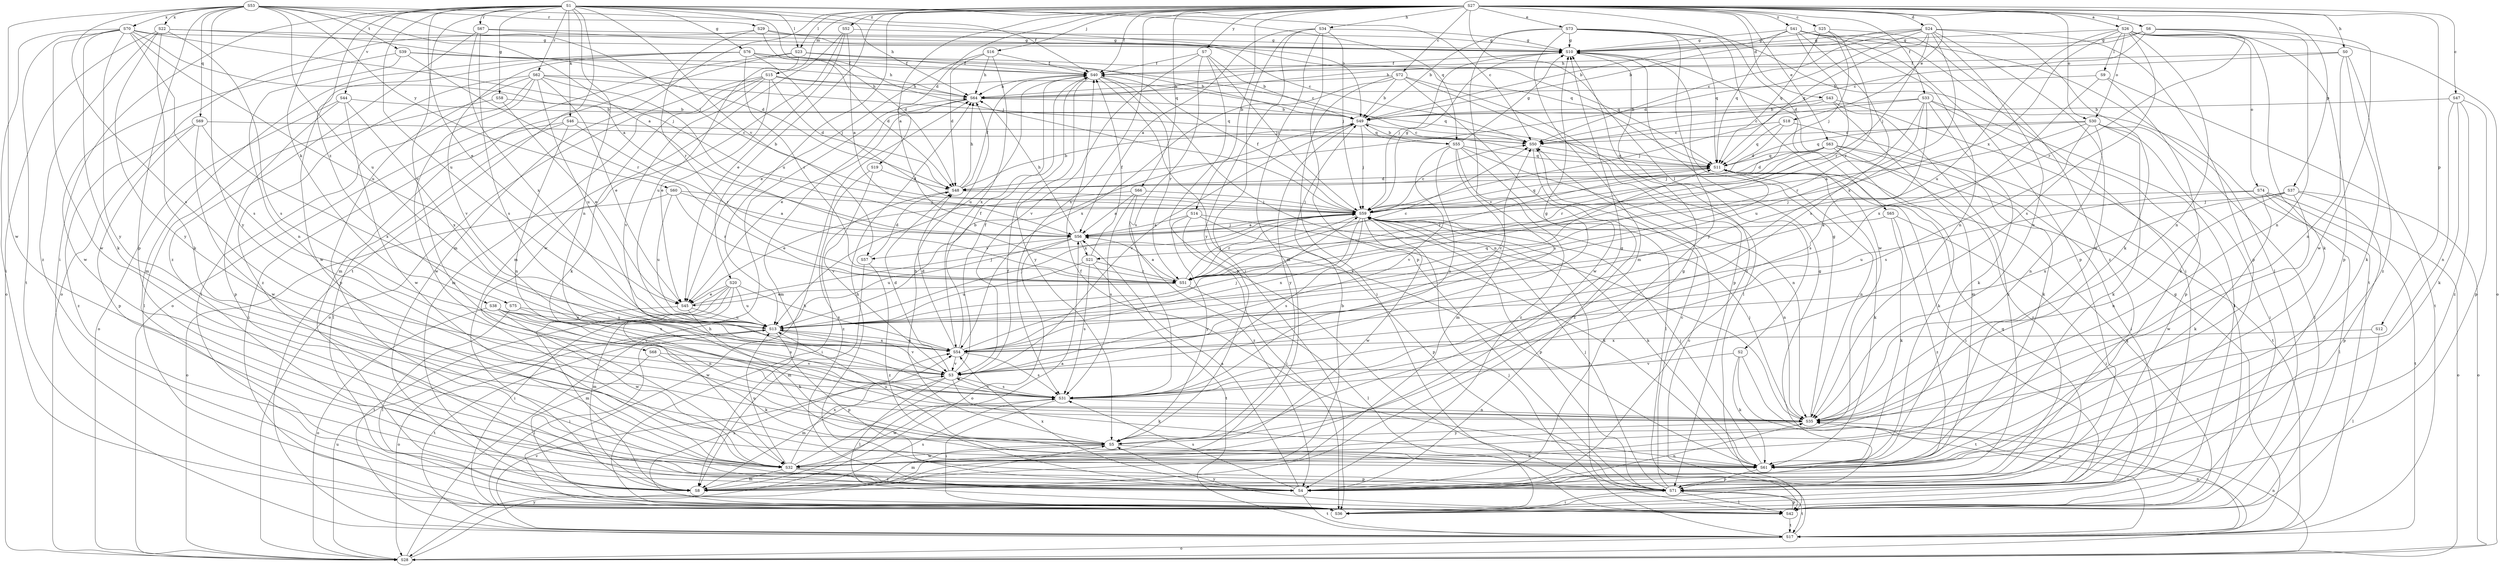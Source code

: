 strict digraph  {
S27;
S53;
S1;
S26;
S56;
S14;
S20;
S49;
S25;
S47;
S72;
S50;
S43;
S65;
S19;
S24;
S48;
S18;
S63;
S73;
S45;
S33;
S40;
S58;
S76;
S10;
S34;
S0;
S64;
S36;
S16;
S6;
S59;
S38;
S46;
S61;
S2;
S23;
S9;
S42;
S15;
S8;
S35;
S30;
S74;
S28;
S12;
S37;
S71;
S66;
S69;
S55;
S11;
S29;
S62;
S67;
S51;
S31;
S39;
S17;
S13;
S68;
S44;
S57;
S3;
S32;
S70;
S22;
S21;
S54;
S7;
S60;
S5;
S41;
S52;
S75;
S4;
S27 -> S26  [label=a];
S27 -> S56  [label=a];
S27 -> S14  [label=b];
S27 -> S20  [label=b];
S27 -> S25  [label=c];
S27 -> S47  [label=c];
S27 -> S72  [label=c];
S27 -> S43  [label=d];
S27 -> S65  [label=d];
S27 -> S19  [label=d];
S27 -> S24  [label=d];
S27 -> S18  [label=e];
S27 -> S63  [label=e];
S27 -> S73  [label=e];
S27 -> S33  [label=f];
S27 -> S40  [label=f];
S27 -> S34  [label=h];
S27 -> S0  [label=h];
S27 -> S16  [label=j];
S27 -> S6  [label=j];
S27 -> S2  [label=l];
S27 -> S23  [label=l];
S27 -> S15  [label=m];
S27 -> S8  [label=m];
S27 -> S30  [label=o];
S27 -> S12  [label=p];
S27 -> S37  [label=p];
S27 -> S66  [label=q];
S27 -> S31  [label=s];
S27 -> S13  [label=u];
S27 -> S7  [label=y];
S27 -> S41  [label=z];
S27 -> S52  [label=z];
S53 -> S56  [label=a];
S53 -> S49  [label=b];
S53 -> S59  [label=j];
S53 -> S71  [label=p];
S53 -> S69  [label=q];
S53 -> S29  [label=r];
S53 -> S31  [label=s];
S53 -> S39  [label=t];
S53 -> S13  [label=u];
S53 -> S32  [label=w];
S53 -> S70  [label=x];
S53 -> S22  [label=x];
S53 -> S60  [label=y];
S53 -> S5  [label=y];
S1 -> S50  [label=c];
S1 -> S45  [label=e];
S1 -> S40  [label=f];
S1 -> S58  [label=g];
S1 -> S76  [label=g];
S1 -> S64  [label=h];
S1 -> S36  [label=i];
S1 -> S59  [label=j];
S1 -> S38  [label=k];
S1 -> S46  [label=k];
S1 -> S23  [label=l];
S1 -> S35  [label=n];
S1 -> S55  [label=q];
S1 -> S62  [label=r];
S1 -> S67  [label=r];
S1 -> S17  [label=t];
S1 -> S13  [label=u];
S1 -> S68  [label=v];
S1 -> S44  [label=v];
S1 -> S57  [label=v];
S1 -> S75  [label=z];
S26 -> S10  [label=g];
S26 -> S61  [label=k];
S26 -> S9  [label=l];
S26 -> S35  [label=n];
S26 -> S30  [label=o];
S26 -> S74  [label=o];
S26 -> S28  [label=o];
S26 -> S71  [label=p];
S26 -> S31  [label=s];
S26 -> S13  [label=u];
S26 -> S21  [label=x];
S56 -> S64  [label=h];
S56 -> S59  [label=j];
S56 -> S28  [label=o];
S56 -> S13  [label=u];
S56 -> S57  [label=v];
S56 -> S21  [label=x];
S14 -> S56  [label=a];
S14 -> S36  [label=i];
S14 -> S61  [label=k];
S14 -> S71  [label=p];
S14 -> S5  [label=y];
S20 -> S45  [label=e];
S20 -> S36  [label=i];
S20 -> S8  [label=m];
S20 -> S17  [label=t];
S20 -> S13  [label=u];
S20 -> S32  [label=w];
S20 -> S54  [label=x];
S49 -> S50  [label=c];
S49 -> S59  [label=j];
S49 -> S55  [label=q];
S49 -> S3  [label=v];
S49 -> S5  [label=y];
S25 -> S10  [label=g];
S25 -> S59  [label=j];
S25 -> S11  [label=q];
S25 -> S51  [label=r];
S25 -> S4  [label=z];
S47 -> S49  [label=b];
S47 -> S61  [label=k];
S47 -> S35  [label=n];
S47 -> S71  [label=p];
S47 -> S4  [label=z];
S72 -> S49  [label=b];
S72 -> S64  [label=h];
S72 -> S36  [label=i];
S72 -> S42  [label=l];
S72 -> S71  [label=p];
S72 -> S32  [label=w];
S72 -> S54  [label=x];
S50 -> S11  [label=q];
S50 -> S4  [label=z];
S43 -> S49  [label=b];
S43 -> S59  [label=j];
S43 -> S42  [label=l];
S43 -> S8  [label=m];
S43 -> S4  [label=z];
S65 -> S56  [label=a];
S65 -> S36  [label=i];
S65 -> S61  [label=k];
S65 -> S4  [label=z];
S19 -> S48  [label=d];
S19 -> S3  [label=v];
S19 -> S4  [label=z];
S24 -> S49  [label=b];
S24 -> S50  [label=c];
S24 -> S48  [label=d];
S24 -> S10  [label=g];
S24 -> S59  [label=j];
S24 -> S61  [label=k];
S24 -> S35  [label=n];
S24 -> S71  [label=p];
S24 -> S11  [label=q];
S24 -> S32  [label=w];
S24 -> S54  [label=x];
S48 -> S49  [label=b];
S48 -> S40  [label=f];
S48 -> S64  [label=h];
S48 -> S36  [label=i];
S48 -> S59  [label=j];
S18 -> S50  [label=c];
S18 -> S48  [label=d];
S18 -> S61  [label=k];
S18 -> S11  [label=q];
S63 -> S48  [label=d];
S63 -> S36  [label=i];
S63 -> S59  [label=j];
S63 -> S61  [label=k];
S63 -> S11  [label=q];
S63 -> S51  [label=r];
S63 -> S17  [label=t];
S63 -> S4  [label=z];
S73 -> S49  [label=b];
S73 -> S10  [label=g];
S73 -> S8  [label=m];
S73 -> S11  [label=q];
S73 -> S17  [label=t];
S73 -> S3  [label=v];
S73 -> S32  [label=w];
S73 -> S5  [label=y];
S45 -> S59  [label=j];
S45 -> S61  [label=k];
S45 -> S8  [label=m];
S45 -> S13  [label=u];
S33 -> S49  [label=b];
S33 -> S50  [label=c];
S33 -> S36  [label=i];
S33 -> S61  [label=k];
S33 -> S71  [label=p];
S33 -> S51  [label=r];
S33 -> S31  [label=s];
S33 -> S13  [label=u];
S40 -> S64  [label=h];
S40 -> S61  [label=k];
S40 -> S35  [label=n];
S40 -> S51  [label=r];
S40 -> S13  [label=u];
S40 -> S5  [label=y];
S58 -> S49  [label=b];
S58 -> S45  [label=e];
S58 -> S42  [label=l];
S76 -> S50  [label=c];
S76 -> S48  [label=d];
S76 -> S40  [label=f];
S76 -> S59  [label=j];
S76 -> S8  [label=m];
S76 -> S51  [label=r];
S76 -> S3  [label=v];
S76 -> S32  [label=w];
S10 -> S40  [label=f];
S10 -> S59  [label=j];
S10 -> S4  [label=z];
S34 -> S56  [label=a];
S34 -> S10  [label=g];
S34 -> S36  [label=i];
S34 -> S59  [label=j];
S34 -> S8  [label=m];
S34 -> S71  [label=p];
S34 -> S5  [label=y];
S0 -> S40  [label=f];
S0 -> S64  [label=h];
S0 -> S61  [label=k];
S0 -> S35  [label=n];
S0 -> S4  [label=z];
S64 -> S49  [label=b];
S64 -> S45  [label=e];
S64 -> S8  [label=m];
S36 -> S64  [label=h];
S36 -> S54  [label=x];
S16 -> S48  [label=d];
S16 -> S45  [label=e];
S16 -> S40  [label=f];
S16 -> S64  [label=h];
S16 -> S54  [label=x];
S6 -> S50  [label=c];
S6 -> S10  [label=g];
S6 -> S64  [label=h];
S6 -> S35  [label=n];
S6 -> S51  [label=r];
S6 -> S32  [label=w];
S59 -> S56  [label=a];
S59 -> S50  [label=c];
S59 -> S40  [label=f];
S59 -> S10  [label=g];
S59 -> S61  [label=k];
S59 -> S42  [label=l];
S59 -> S35  [label=n];
S59 -> S71  [label=p];
S59 -> S11  [label=q];
S59 -> S51  [label=r];
S59 -> S31  [label=s];
S59 -> S32  [label=w];
S59 -> S54  [label=x];
S38 -> S35  [label=n];
S38 -> S28  [label=o];
S38 -> S13  [label=u];
S38 -> S3  [label=v];
S38 -> S32  [label=w];
S38 -> S54  [label=x];
S46 -> S50  [label=c];
S46 -> S36  [label=i];
S46 -> S42  [label=l];
S46 -> S35  [label=n];
S46 -> S51  [label=r];
S61 -> S40  [label=f];
S61 -> S59  [label=j];
S61 -> S71  [label=p];
S2 -> S61  [label=k];
S2 -> S28  [label=o];
S2 -> S17  [label=t];
S2 -> S3  [label=v];
S23 -> S49  [label=b];
S23 -> S40  [label=f];
S23 -> S8  [label=m];
S23 -> S28  [label=o];
S23 -> S11  [label=q];
S23 -> S13  [label=u];
S9 -> S64  [label=h];
S9 -> S61  [label=k];
S9 -> S17  [label=t];
S9 -> S54  [label=x];
S42 -> S71  [label=p];
S42 -> S11  [label=q];
S42 -> S17  [label=t];
S42 -> S5  [label=y];
S15 -> S48  [label=d];
S15 -> S45  [label=e];
S15 -> S64  [label=h];
S15 -> S61  [label=k];
S15 -> S8  [label=m];
S15 -> S28  [label=o];
S15 -> S11  [label=q];
S15 -> S3  [label=v];
S8 -> S56  [label=a];
S8 -> S49  [label=b];
S8 -> S31  [label=s];
S35 -> S10  [label=g];
S35 -> S59  [label=j];
S35 -> S5  [label=y];
S30 -> S56  [label=a];
S30 -> S50  [label=c];
S30 -> S36  [label=i];
S30 -> S61  [label=k];
S30 -> S42  [label=l];
S30 -> S35  [label=n];
S30 -> S11  [label=q];
S30 -> S31  [label=s];
S74 -> S59  [label=j];
S74 -> S61  [label=k];
S74 -> S42  [label=l];
S74 -> S28  [label=o];
S74 -> S17  [label=t];
S74 -> S13  [label=u];
S28 -> S64  [label=h];
S28 -> S35  [label=n];
S28 -> S13  [label=u];
S28 -> S5  [label=y];
S12 -> S42  [label=l];
S12 -> S54  [label=x];
S37 -> S59  [label=j];
S37 -> S35  [label=n];
S37 -> S28  [label=o];
S37 -> S71  [label=p];
S37 -> S32  [label=w];
S37 -> S54  [label=x];
S71 -> S50  [label=c];
S71 -> S10  [label=g];
S71 -> S36  [label=i];
S71 -> S59  [label=j];
S71 -> S42  [label=l];
S71 -> S11  [label=q];
S71 -> S17  [label=t];
S66 -> S56  [label=a];
S66 -> S45  [label=e];
S66 -> S59  [label=j];
S66 -> S31  [label=s];
S66 -> S4  [label=z];
S69 -> S50  [label=c];
S69 -> S71  [label=p];
S69 -> S32  [label=w];
S69 -> S54  [label=x];
S69 -> S4  [label=z];
S55 -> S49  [label=b];
S55 -> S10  [label=g];
S55 -> S42  [label=l];
S55 -> S8  [label=m];
S55 -> S35  [label=n];
S55 -> S11  [label=q];
S55 -> S31  [label=s];
S55 -> S3  [label=v];
S55 -> S4  [label=z];
S11 -> S48  [label=d];
S11 -> S36  [label=i];
S11 -> S61  [label=k];
S11 -> S35  [label=n];
S11 -> S51  [label=r];
S11 -> S13  [label=u];
S29 -> S50  [label=c];
S29 -> S48  [label=d];
S29 -> S10  [label=g];
S29 -> S28  [label=o];
S29 -> S51  [label=r];
S62 -> S45  [label=e];
S62 -> S64  [label=h];
S62 -> S42  [label=l];
S62 -> S71  [label=p];
S62 -> S11  [label=q];
S62 -> S51  [label=r];
S62 -> S13  [label=u];
S62 -> S32  [label=w];
S62 -> S4  [label=z];
S67 -> S10  [label=g];
S67 -> S11  [label=q];
S67 -> S31  [label=s];
S67 -> S54  [label=x];
S67 -> S4  [label=z];
S51 -> S56  [label=a];
S51 -> S50  [label=c];
S51 -> S45  [label=e];
S51 -> S59  [label=j];
S51 -> S42  [label=l];
S31 -> S36  [label=i];
S31 -> S35  [label=n];
S31 -> S3  [label=v];
S31 -> S32  [label=w];
S39 -> S40  [label=f];
S39 -> S64  [label=h];
S39 -> S35  [label=n];
S39 -> S51  [label=r];
S39 -> S32  [label=w];
S17 -> S50  [label=c];
S17 -> S10  [label=g];
S17 -> S59  [label=j];
S17 -> S35  [label=n];
S17 -> S28  [label=o];
S17 -> S3  [label=v];
S13 -> S49  [label=b];
S13 -> S36  [label=i];
S13 -> S59  [label=j];
S13 -> S28  [label=o];
S13 -> S71  [label=p];
S13 -> S11  [label=q];
S13 -> S17  [label=t];
S13 -> S3  [label=v];
S13 -> S54  [label=x];
S68 -> S61  [label=k];
S68 -> S42  [label=l];
S68 -> S3  [label=v];
S44 -> S49  [label=b];
S44 -> S28  [label=o];
S44 -> S71  [label=p];
S44 -> S32  [label=w];
S44 -> S54  [label=x];
S57 -> S48  [label=d];
S57 -> S8  [label=m];
S57 -> S4  [label=z];
S3 -> S48  [label=d];
S3 -> S40  [label=f];
S3 -> S10  [label=g];
S3 -> S61  [label=k];
S3 -> S42  [label=l];
S3 -> S8  [label=m];
S3 -> S31  [label=s];
S32 -> S40  [label=f];
S32 -> S8  [label=m];
S32 -> S71  [label=p];
S32 -> S13  [label=u];
S32 -> S54  [label=x];
S32 -> S4  [label=z];
S70 -> S56  [label=a];
S70 -> S10  [label=g];
S70 -> S36  [label=i];
S70 -> S59  [label=j];
S70 -> S61  [label=k];
S70 -> S31  [label=s];
S70 -> S17  [label=t];
S70 -> S13  [label=u];
S70 -> S32  [label=w];
S70 -> S5  [label=y];
S22 -> S48  [label=d];
S22 -> S10  [label=g];
S22 -> S61  [label=k];
S22 -> S28  [label=o];
S22 -> S31  [label=s];
S22 -> S5  [label=y];
S22 -> S4  [label=z];
S21 -> S40  [label=f];
S21 -> S51  [label=r];
S21 -> S31  [label=s];
S21 -> S17  [label=t];
S21 -> S13  [label=u];
S54 -> S50  [label=c];
S54 -> S48  [label=d];
S54 -> S40  [label=f];
S54 -> S59  [label=j];
S54 -> S31  [label=s];
S54 -> S13  [label=u];
S54 -> S3  [label=v];
S7 -> S49  [label=b];
S7 -> S40  [label=f];
S7 -> S59  [label=j];
S7 -> S71  [label=p];
S7 -> S31  [label=s];
S7 -> S3  [label=v];
S60 -> S56  [label=a];
S60 -> S59  [label=j];
S60 -> S28  [label=o];
S60 -> S51  [label=r];
S60 -> S13  [label=u];
S5 -> S10  [label=g];
S5 -> S64  [label=h];
S5 -> S61  [label=k];
S5 -> S8  [label=m];
S5 -> S13  [label=u];
S5 -> S32  [label=w];
S41 -> S49  [label=b];
S41 -> S10  [label=g];
S41 -> S36  [label=i];
S41 -> S42  [label=l];
S41 -> S35  [label=n];
S41 -> S71  [label=p];
S41 -> S11  [label=q];
S41 -> S51  [label=r];
S41 -> S31  [label=s];
S52 -> S56  [label=a];
S52 -> S45  [label=e];
S52 -> S10  [label=g];
S52 -> S8  [label=m];
S52 -> S32  [label=w];
S75 -> S42  [label=l];
S75 -> S31  [label=s];
S75 -> S13  [label=u];
S4 -> S56  [label=a];
S4 -> S10  [label=g];
S4 -> S64  [label=h];
S4 -> S35  [label=n];
S4 -> S31  [label=s];
S4 -> S17  [label=t];
S4 -> S54  [label=x];
}

